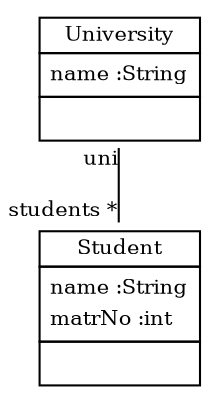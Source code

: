 
 digraph ClassDiagram {
    node [shape = none, fontsize = 10]; 
    edge [fontsize = 10];
    
    
    University [label=<<table border='0' cellborder='1' cellspacing='0'> <tr> <td>University</td> </tr> <tr><td><table border='0' cellborder='0' cellspacing='0'> <tr><td align='left'>name :String</td></tr>  </table></td></tr> <tr><td><table border='0' cellborder='0' cellspacing='0'> <tr><td> </td></tr> </table></td></tr> </table>>];
    Student [label=<<table border='0' cellborder='1' cellspacing='0'> <tr> <td>Student</td> </tr> <tr><td><table border='0' cellborder='0' cellspacing='0'> <tr><td align='left'>name :String</td></tr> <tr><td align='left'>matrNo :int</td></tr>  </table></td></tr> <tr><td><table border='0' cellborder='0' cellspacing='0'> <tr><td> </td></tr> </table></td></tr> </table>>];
    
    
    
    University -> Student [headlabel = "students *" taillabel = "uni" arrowhead = "none" ];
}

